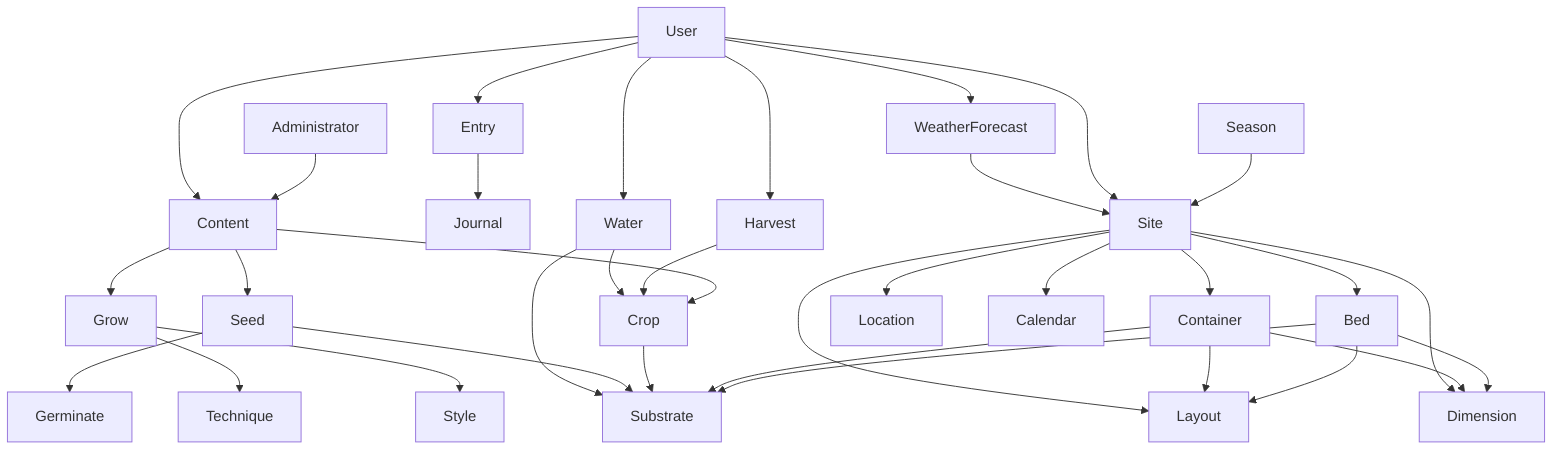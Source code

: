 graph TD;
Administrator-->Content;
Bed-->Substrate;
Bed-->Layout;
Bed-->Dimension;
Content-->Seed;
Content-->Crop;
Content-->Grow;
Container-->Substrate;
Container-->Layout;
Container-->Dimension;
Crop-->Substrate;
Entry-->Journal;
Grow-->Technique;
Grow-->Style;
Harvest-->Crop;
Site-->Dimension;
Site-->Layout;
Site-->Location;
Site-->Bed;
Site-->Container;
Site-->Calendar;
Season-->Site;
Seed-->Substrate;
Seed-->Germinate;
User-->Site;
User-->Harvest;
User-->Water;
User-->Entry;
User-->Content;
User-->WeatherForecast;
WeatherForecast-->Site;
Water-->Crop;
Water-->Substrate;